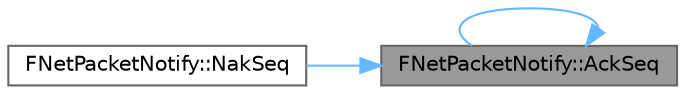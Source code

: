 digraph "FNetPacketNotify::AckSeq"
{
 // INTERACTIVE_SVG=YES
 // LATEX_PDF_SIZE
  bgcolor="transparent";
  edge [fontname=Helvetica,fontsize=10,labelfontname=Helvetica,labelfontsize=10];
  node [fontname=Helvetica,fontsize=10,shape=box,height=0.2,width=0.4];
  rankdir="RL";
  Node1 [id="Node000001",label="FNetPacketNotify::AckSeq",height=0.2,width=0.4,color="gray40", fillcolor="grey60", style="filled", fontcolor="black",tooltip="Mark Seq as received and update current InSeq, missing sequence numbers will be marked as lost."];
  Node1 -> Node1 [id="edge1_Node000001_Node000001",dir="back",color="steelblue1",style="solid",tooltip=" "];
  Node1 -> Node2 [id="edge2_Node000001_Node000002",dir="back",color="steelblue1",style="solid",tooltip=" "];
  Node2 [id="Node000002",label="FNetPacketNotify::NakSeq",height=0.2,width=0.4,color="grey40", fillcolor="white", style="filled",URL="$de/d7a/classFNetPacketNotify.html#abdc7610708f9e28bd31ccab2cede3e38",tooltip="Explicitly mark Seq as not received and update current InSeq, additional missing sequence numbers wil..."];
}
